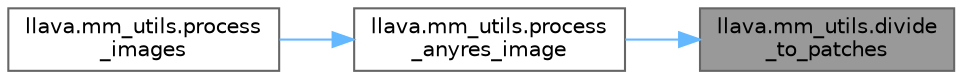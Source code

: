 digraph "llava.mm_utils.divide_to_patches"
{
 // LATEX_PDF_SIZE
  bgcolor="transparent";
  edge [fontname=Helvetica,fontsize=10,labelfontname=Helvetica,labelfontsize=10];
  node [fontname=Helvetica,fontsize=10,shape=box,height=0.2,width=0.4];
  rankdir="RL";
  Node1 [id="Node000001",label="llava.mm_utils.divide\l_to_patches",height=0.2,width=0.4,color="gray40", fillcolor="grey60", style="filled", fontcolor="black",tooltip=" "];
  Node1 -> Node2 [id="edge1_Node000001_Node000002",dir="back",color="steelblue1",style="solid",tooltip=" "];
  Node2 [id="Node000002",label="llava.mm_utils.process\l_anyres_image",height=0.2,width=0.4,color="grey40", fillcolor="white", style="filled",URL="$namespacellava_1_1mm__utils.html#adbf2269511a2260e914ea2b43935166a",tooltip=" "];
  Node2 -> Node3 [id="edge2_Node000002_Node000003",dir="back",color="steelblue1",style="solid",tooltip=" "];
  Node3 [id="Node000003",label="llava.mm_utils.process\l_images",height=0.2,width=0.4,color="grey40", fillcolor="white", style="filled",URL="$namespacellava_1_1mm__utils.html#aa18f4829bc6b5580349eff790660999c",tooltip=" "];
}
